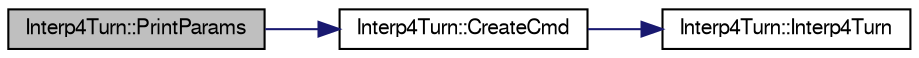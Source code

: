 digraph "Interp4Turn::PrintParams"
{
  edge [fontname="FreeSans",fontsize="10",labelfontname="FreeSans",labelfontsize="10"];
  node [fontname="FreeSans",fontsize="10",shape=record];
  rankdir="LR";
  Node1 [label="Interp4Turn::PrintParams",height=0.2,width=0.4,color="black", fillcolor="grey75", style="filled", fontcolor="black"];
  Node1 -> Node2 [color="midnightblue",fontsize="10",style="solid",fontname="FreeSans"];
  Node2 [label="Interp4Turn::CreateCmd",height=0.2,width=0.4,color="black", fillcolor="white", style="filled",URL="$class_interp4_turn.html#a6b702fb651beff94fa67276bc231c741",tooltip="Ta metoda nie musi być zdefiniowna w klasie bazowej. "];
  Node2 -> Node3 [color="midnightblue",fontsize="10",style="solid",fontname="FreeSans"];
  Node3 [label="Interp4Turn::Interp4Turn",height=0.2,width=0.4,color="black", fillcolor="white", style="filled",URL="$class_interp4_turn.html#aec77aee18bffdace6167858c0996dae4",tooltip="konstruktor "];
}

